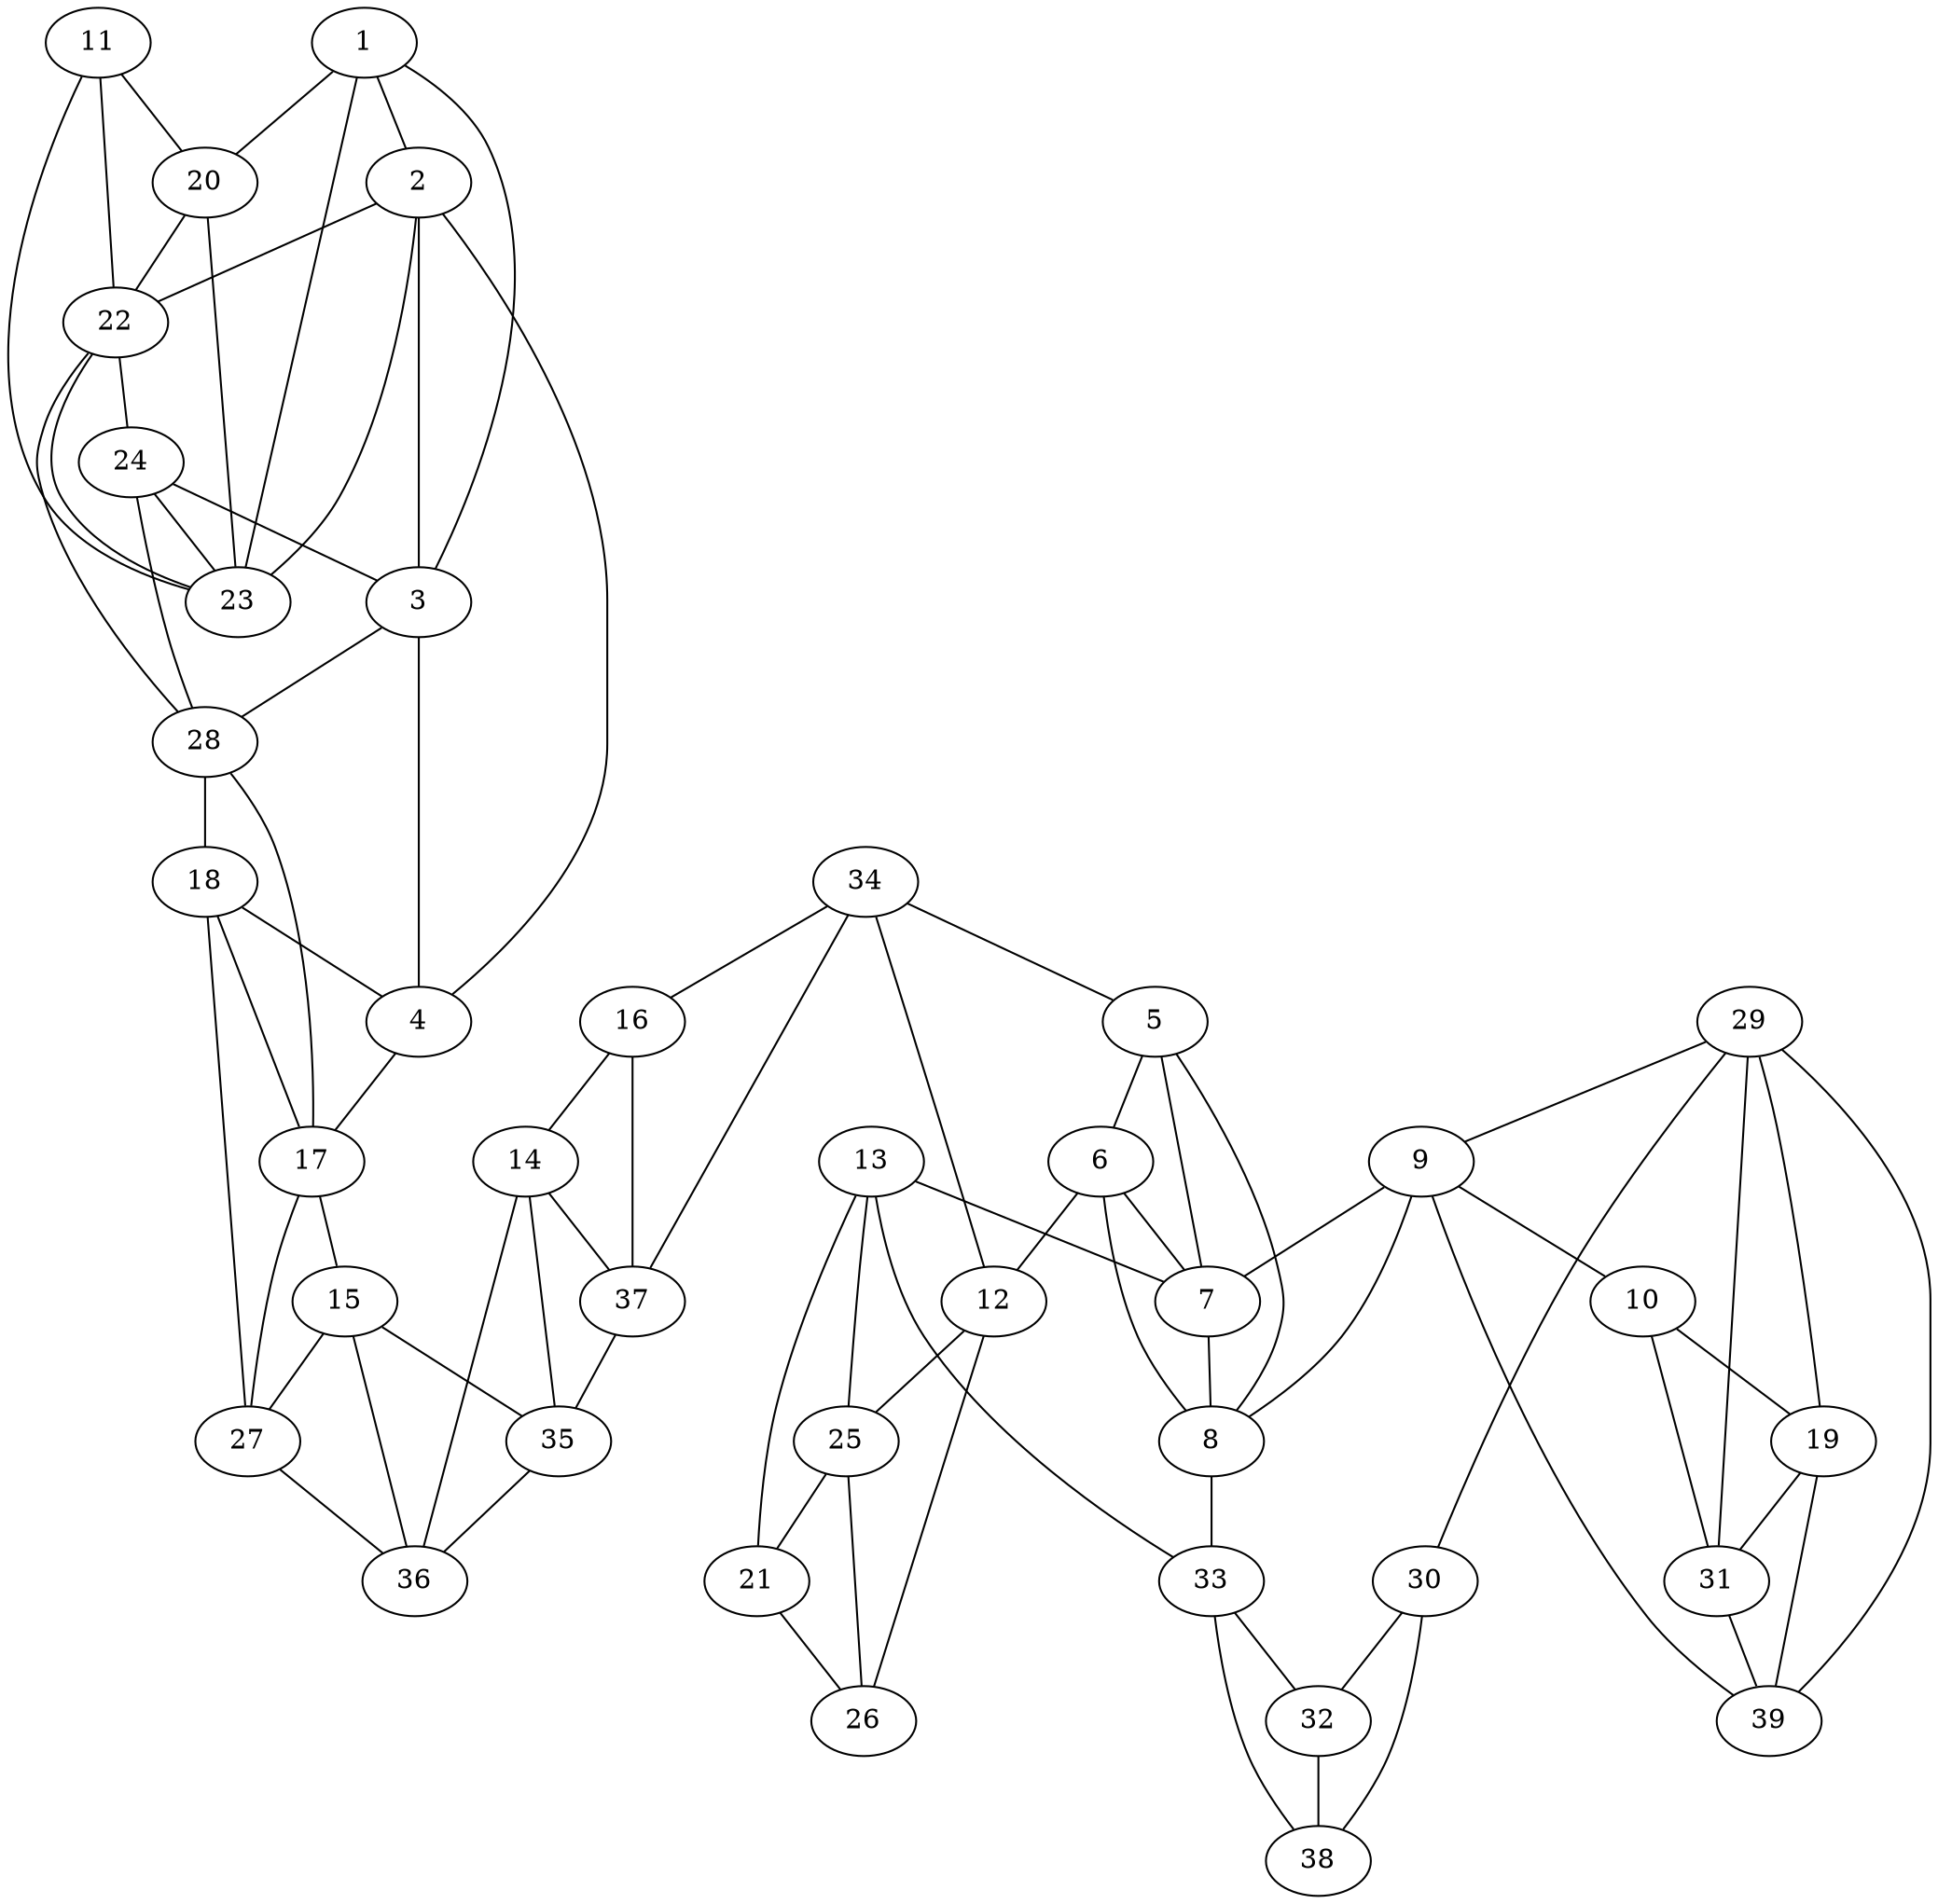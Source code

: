 graph pdb1eyb {
	1	 [aaLength=5,
		sequence=GFGNE,
		type=0];
	2	 [aaLength=5,
		sequence=PEGQN,
		type=0];
	1 -- 2	 [distance0="35.40812",
		frequency=1,
		type0=1];
	20	 [aaLength=4,
		sequence=SGHI,
		type=1];
	1 -- 20	 [distance0="64.67785",
		frequency=1,
		type0=3];
	23	 [aaLength=6,
		sequence=CSSEDP,
		type=1];
	1 -- 23	 [distance0="61.37772",
		frequency=1,
		type0=2];
	3	 [aaLength=5,
		sequence=RSWLY,
		type=0];
	2 -- 3	 [distance0="35.11025",
		frequency=1,
		type0=1];
	22	 [aaLength=6,
		sequence=PQVCPY,
		type=1];
	2 -- 22	 [distance0="1.0",
		frequency=1,
		type0=4];
	3 -- 1	 [distance0="66.70266",
		frequency=1,
		type0=3];
	28	 [aaLength=3,
		sequence=SHK,
		type=1];
	3 -- 28	 [distance0="6.0",
		frequency=1,
		type0=4];
	4	 [aaLength=5,
		sequence=KPFEI,
		type=0];
	4 -- 2	 [distance0="72.34723",
		frequency=1,
		type0=2];
	4 -- 3	 [distance0="41.56475",
		frequency=1,
		type0=1];
	17	 [aaLength=8,
		sequence=ASQKKVDF,
		type=1];
	4 -- 17	 [distance0="85.12981",
		distance1="2.0",
		frequency=2,
		type0=3,
		type1=4];
	5	 [aaLength=5,
		sequence=RFSID,
		type=0];
	6	 [aaLength=3,
		sequence=RGY,
		type=0];
	5 -- 6	 [distance0="18.76997",
		distance1="5.0",
		frequency=2,
		type0=1,
		type1=4];
	7	 [aaLength=3,
		sequence=FAA,
		type=0];
	5 -- 7	 [distance0="69.23035",
		frequency=1,
		type0=2];
	8	 [aaLength=4,
		sequence=WHGN,
		type=0];
	5 -- 8	 [distance0="81.20382",
		frequency=1,
		type0=3];
	6 -- 7	 [distance0="57.86301",
		frequency=1,
		type0=2];
	12	 [aaLength=4,
		sequence=LEVY,
		type=1];
	6 -- 12	 [distance0="1.0",
		frequency=1,
		type0=4];
	7 -- 8	 [distance0="22.16628",
		distance1="11.0",
		frequency=2,
		type0=1,
		type1=4];
	8 -- 6	 [distance0="73.45763",
		frequency=1,
		type0=2];
	33	 [aaLength=6,
		sequence=TPYKYN,
		type=1];
	8 -- 33	 [distance0="1.0",
		frequency=1,
		type0=4];
	9	 [aaLength=11,
		sequence=GHYEAKQGGFL,
		type=0];
	9 -- 7	 [distance0="99.05633",
		frequency=1,
		type0=3];
	9 -- 8	 [distance0="82.64739",
		frequency=1,
		type0=2];
	10	 [aaLength=8,
		sequence=KVKLAPER,
		type=0];
	9 -- 10	 [distance0="45.27226",
		frequency=1,
		type0=1];
	39	 [aaLength=3,
		sequence=SLH,
		type=1];
	9 -- 39	 [distance0="4.0",
		frequency=1,
		type0=4];
	19	 [aaLength=2,
		sequence=AS,
		type=1];
	10 -- 19	 [distance0="99.70591",
		frequency=1,
		type0=2];
	31	 [aaLength=7,
		sequence=PHGPDAD,
		type=1];
	10 -- 31	 [distance0="100.5299",
		frequency=1,
		type0=3];
	11	 [aaLength=3,
		sequence=HHH,
		type=1];
	11 -- 20	 [distance0="8.0",
		distance1="5.0",
		frequency=2,
		type0=1,
		type1=4];
	11 -- 22	 [distance0="52.0",
		frequency=1,
		type0=3];
	11 -- 23	 [distance0="34.0",
		frequency=1,
		type0=2];
	25	 [aaLength=9,
		sequence=DFLIPIAWY,
		type=1];
	12 -- 25	 [distance0="25.0",
		frequency=1,
		type0=3];
	26	 [aaLength=12,
		sequence=DLGPIGANGLAN,
		type=1];
	12 -- 26	 [distance0="11.0",
		distance1="7.0",
		frequency=2,
		type0=1,
		type1=4];
	34	 [aaLength=2,
		sequence=IQ,
		type=1];
	12 -- 34	 [distance0="19.0",
		frequency=1,
		type0=2];
	13	 [aaLength=4,
		sequence=YQGK,
		type=1];
	13 -- 7	 [distance0="1.0",
		frequency=1,
		type0=4];
	21	 [aaLength=6,
		sequence=VPGGYT,
		type=1];
	13 -- 21	 [distance0="10.0",
		frequency=1,
		type0=1];
	13 -- 25	 [distance0="23.0",
		frequency=1,
		type0=2];
	13 -- 33	 [distance0="24.0",
		frequency=1,
		type0=3];
	14	 [aaLength=5,
		sequence=GDFLI,
		type=1];
	35	 [aaLength=5,
		sequence=NRCFY,
		type=1];
	14 -- 35	 [distance0="8.0",
		frequency=1,
		type0=1];
	36	 [aaLength=5,
		sequence=LCNTS,
		type=1];
	14 -- 36	 [distance0="15.0",
		frequency=1,
		type0=3];
	37	 [aaLength=4,
		sequence=NLLI,
		type=1];
	14 -- 37	 [distance0="10.0",
		distance1="5.0",
		frequency=2,
		type0=2,
		type1=4];
	15	 [aaLength=9,
		sequence=KSNNGLAIH,
		type=1];
	27	 [aaLength=5,
		sequence=LCGAG,
		type=1];
	15 -- 27	 [distance0="7.0",
		frequency=1,
		type0=1];
	15 -- 35	 [distance0="18.0",
		frequency=1,
		type0=3];
	15 -- 36	 [distance0="11.0",
		distance1="2.0",
		frequency=2,
		type0=2,
		type1=4];
	16	 [aaLength=9,
		sequence=GKXLVQPNE,
		type=1];
	16 -- 14	 [distance0="18.0",
		frequency=1,
		type0=3];
	16 -- 37	 [distance0="8.0",
		frequency=1,
		type0=1];
	17 -- 15	 [distance0="21.0",
		frequency=1,
		type0=3];
	17 -- 27	 [distance0="14.0",
		distance1="6.0",
		frequency=2,
		type0=1,
		type1=4];
	18	 [aaLength=7,
		sequence=PDPNQLR,
		type=1];
	18 -- 4	 [distance0="1.0",
		frequency=1,
		type0=4];
	18 -- 17	 [distance0="15.0",
		frequency=1,
		type0=1];
	18 -- 27	 [distance0="29.0",
		frequency=1,
		type0=3];
	29	 [aaLength=4,
		sequence=RNCX,
		type=1];
	19 -- 29	 [distance0="45.0",
		frequency=1,
		type0=3];
	19 -- 31	 [distance0="11.0",
		frequency=1,
		type0=1];
	19 -- 39	 [distance0="18.0",
		frequency=1,
		type0=2];
	20 -- 22	 [distance0="44.0",
		frequency=1,
		type0=3];
	20 -- 23	 [distance0="26.0",
		distance1="22.0",
		frequency=2,
		type0=2,
		type1=4];
	21 -- 26	 [distance0="27.0",
		frequency=1,
		type0=3];
	24	 [aaLength=2,
		sequence=AF,
		type=1];
	22 -- 24	 [distance0="16.0",
		distance1="10.0",
		frequency=2,
		type0=1,
		type1=4];
	22 -- 28	 [distance0="37.0",
		frequency=1,
		type0=3];
	23 -- 2	 [distance0="6.0",
		frequency=1,
		type0=4];
	23 -- 22	 [distance0="18.0",
		frequency=1,
		type0=1];
	24 -- 3	 [distance0="8.0",
		frequency=1,
		type0=4];
	24 -- 23	 [distance0="34.0",
		frequency=1,
		type0=3];
	24 -- 28	 [distance0="21.0",
		frequency=1,
		type0=2];
	25 -- 21	 [distance0="13.0",
		distance1="4.0",
		frequency=2,
		type0=1,
		type1=4];
	25 -- 26	 [distance0="14.0",
		frequency=1,
		type0=2];
	27 -- 36	 [distance0="18.0",
		frequency=1,
		type0=3];
	28 -- 17	 [distance0="36.0",
		frequency=1,
		type0=3];
	28 -- 18	 [distance0="21.0",
		distance1="18.0",
		frequency=2,
		type0=1,
		type1=4];
	29 -- 9	 [distance0="8.0",
		frequency=1,
		type0=4];
	30	 [aaLength=8,
		sequence=DFVIFPPR,
		type=1];
	29 -- 30	 [distance0="22.0",
		frequency=1,
		type0=1];
	29 -- 31	 [distance0="34.0",
		frequency=1,
		type0=3];
	29 -- 39	 [distance0="27.0",
		frequency=1,
		type0=2];
	32	 [aaLength=8,
		sequence=INSVAFDH,
		type=1];
	30 -- 32	 [distance0="29.0",
		frequency=1,
		type0=3];
	38	 [aaLength=3,
		sequence=PSI,
		type=1];
	30 -- 38	 [distance0="19.0",
		frequency=1,
		type0=1];
	31 -- 39	 [distance0="7.0",
		frequency=1,
		type0=1];
	32 -- 38	 [distance0="10.0",
		distance1="2.0",
		frequency=2,
		type0=1,
		type1=4];
	33 -- 32	 [distance0="12.0",
		distance1="6.0",
		frequency=2,
		type0=1,
		type1=4];
	33 -- 38	 [distance0="22.0",
		frequency=1,
		type0=2];
	34 -- 5	 [distance0="3.0",
		frequency=1,
		type0=4];
	34 -- 16	 [distance0="12.0",
		frequency=1,
		type0=1];
	34 -- 37	 [distance0="20.0",
		frequency=1,
		type0=3];
	35 -- 36	 [distance0="7.0",
		frequency=1,
		type0=1];
	37 -- 35	 [distance0="18.0",
		frequency=1,
		type0=3];
}
